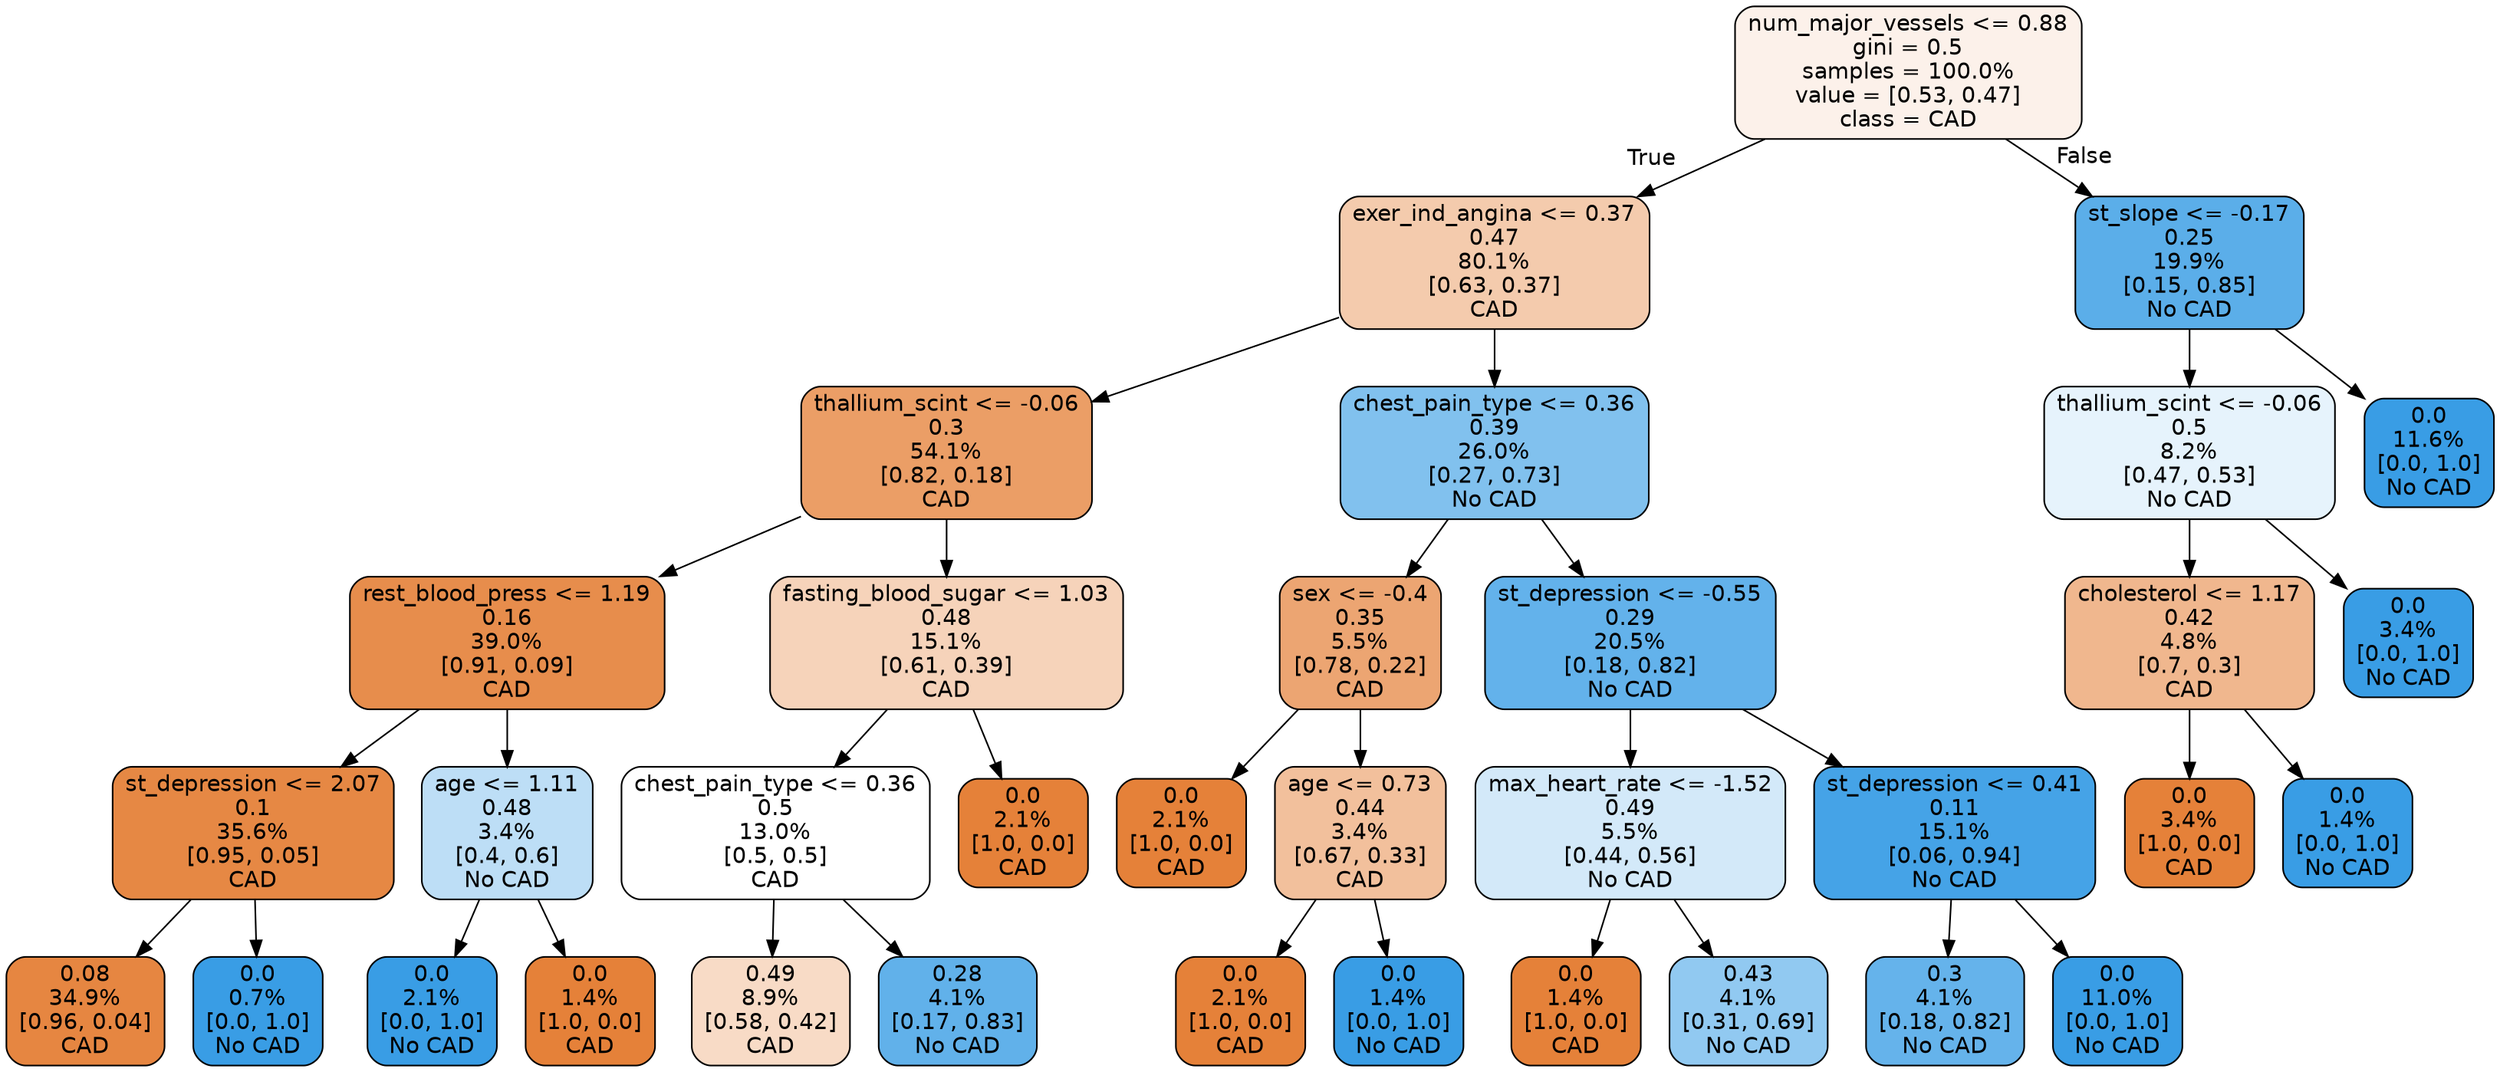 digraph Tree {
node [shape=box, style="filled, rounded", color="black", fontname=helvetica] ;
edge [fontname=helvetica] ;
0 [label="num_major_vessels <= 0.88\ngini = 0.5\nsamples = 100.0%\nvalue = [0.53, 0.47]\nclass = CAD", fillcolor="#fcf1ea"] ;
1 [label="exer_ind_angina <= 0.37\n0.47\n80.1%\n[0.63, 0.37]\nCAD", fillcolor="#f4cbad"] ;
0 -> 1 [labeldistance=2.5, labelangle=45, headlabel="True"] ;
2 [label="thallium_scint <= -0.06\n0.3\n54.1%\n[0.82, 0.18]\nCAD", fillcolor="#eb9e66"] ;
1 -> 2 ;
3 [label="rest_blood_press <= 1.19\n0.16\n39.0%\n[0.91, 0.09]\nCAD", fillcolor="#e78d4c"] ;
2 -> 3 ;
4 [label="st_depression <= 2.07\n0.1\n35.6%\n[0.95, 0.05]\nCAD", fillcolor="#e68844"] ;
3 -> 4 ;
5 [label="0.08\n34.9%\n[0.96, 0.04]\nCAD", fillcolor="#e68641"] ;
4 -> 5 ;
6 [label="0.0\n0.7%\n[0.0, 1.0]\nNo CAD", fillcolor="#399de5"] ;
4 -> 6 ;
7 [label="age <= 1.11\n0.48\n3.4%\n[0.4, 0.6]\nNo CAD", fillcolor="#bddef6"] ;
3 -> 7 ;
8 [label="0.0\n2.1%\n[0.0, 1.0]\nNo CAD", fillcolor="#399de5"] ;
7 -> 8 ;
9 [label="0.0\n1.4%\n[1.0, 0.0]\nCAD", fillcolor="#e58139"] ;
7 -> 9 ;
10 [label="fasting_blood_sugar <= 1.03\n0.48\n15.1%\n[0.61, 0.39]\nCAD", fillcolor="#f6d3ba"] ;
2 -> 10 ;
11 [label="chest_pain_type <= 0.36\n0.5\n13.0%\n[0.5, 0.5]\nCAD", fillcolor="#ffffff"] ;
10 -> 11 ;
12 [label="0.49\n8.9%\n[0.58, 0.42]\nCAD", fillcolor="#f8dbc6"] ;
11 -> 12 ;
13 [label="0.28\n4.1%\n[0.17, 0.83]\nNo CAD", fillcolor="#61b1ea"] ;
11 -> 13 ;
14 [label="0.0\n2.1%\n[1.0, 0.0]\nCAD", fillcolor="#e58139"] ;
10 -> 14 ;
15 [label="chest_pain_type <= 0.36\n0.39\n26.0%\n[0.27, 0.73]\nNo CAD", fillcolor="#81c1ee"] ;
1 -> 15 ;
16 [label="sex <= -0.4\n0.35\n5.5%\n[0.78, 0.22]\nCAD", fillcolor="#eca572"] ;
15 -> 16 ;
17 [label="0.0\n2.1%\n[1.0, 0.0]\nCAD", fillcolor="#e58139"] ;
16 -> 17 ;
18 [label="age <= 0.73\n0.44\n3.4%\n[0.67, 0.33]\nCAD", fillcolor="#f2c09c"] ;
16 -> 18 ;
19 [label="0.0\n2.1%\n[1.0, 0.0]\nCAD", fillcolor="#e58139"] ;
18 -> 19 ;
20 [label="0.0\n1.4%\n[0.0, 1.0]\nNo CAD", fillcolor="#399de5"] ;
18 -> 20 ;
21 [label="st_depression <= -0.55\n0.29\n20.5%\n[0.18, 0.82]\nNo CAD", fillcolor="#63b2eb"] ;
15 -> 21 ;
22 [label="max_heart_rate <= -1.52\n0.49\n5.5%\n[0.44, 0.56]\nNo CAD", fillcolor="#d3e9f9"] ;
21 -> 22 ;
23 [label="0.0\n1.4%\n[1.0, 0.0]\nCAD", fillcolor="#e58139"] ;
22 -> 23 ;
24 [label="0.43\n4.1%\n[0.31, 0.69]\nNo CAD", fillcolor="#91c9f1"] ;
22 -> 24 ;
25 [label="st_depression <= 0.41\n0.11\n15.1%\n[0.06, 0.94]\nNo CAD", fillcolor="#45a3e7"] ;
21 -> 25 ;
26 [label="0.3\n4.1%\n[0.18, 0.82]\nNo CAD", fillcolor="#65b3eb"] ;
25 -> 26 ;
27 [label="0.0\n11.0%\n[0.0, 1.0]\nNo CAD", fillcolor="#399de5"] ;
25 -> 27 ;
28 [label="st_slope <= -0.17\n0.25\n19.9%\n[0.15, 0.85]\nNo CAD", fillcolor="#5baee9"] ;
0 -> 28 [labeldistance=2.5, labelangle=-45, headlabel="False"] ;
29 [label="thallium_scint <= -0.06\n0.5\n8.2%\n[0.47, 0.53]\nNo CAD", fillcolor="#e6f3fc"] ;
28 -> 29 ;
30 [label="cholesterol <= 1.17\n0.42\n4.8%\n[0.7, 0.3]\nCAD", fillcolor="#f0b78e"] ;
29 -> 30 ;
31 [label="0.0\n3.4%\n[1.0, 0.0]\nCAD", fillcolor="#e58139"] ;
30 -> 31 ;
32 [label="0.0\n1.4%\n[0.0, 1.0]\nNo CAD", fillcolor="#399de5"] ;
30 -> 32 ;
33 [label="0.0\n3.4%\n[0.0, 1.0]\nNo CAD", fillcolor="#399de5"] ;
29 -> 33 ;
34 [label="0.0\n11.6%\n[0.0, 1.0]\nNo CAD", fillcolor="#399de5"] ;
28 -> 34 ;
}